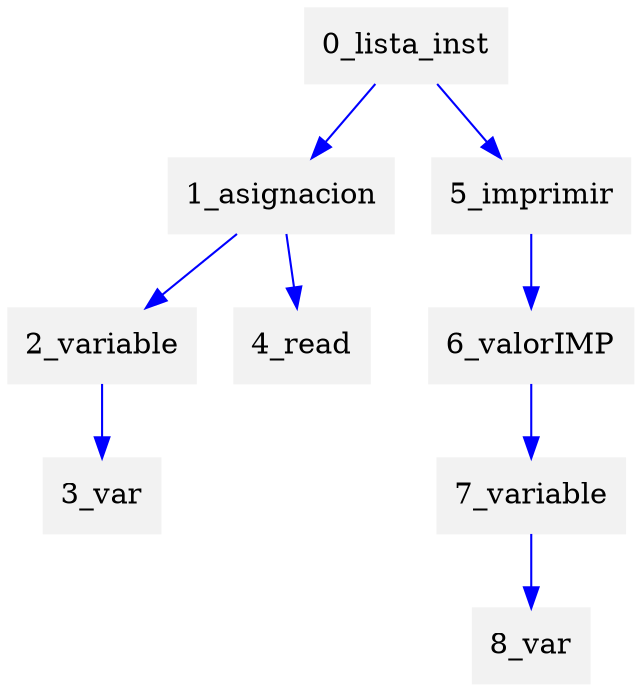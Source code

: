 digraph G {node[shape=box, style=filled, color=Gray95]; edge[color=blue];rankdir=UD 

"0_lista_inst"->"1_asignacion"
"1_asignacion"->"2_variable"
"2_variable"->"3_var"


"1_asignacion"->"4_read"


"0_lista_inst"->"5_imprimir"
"5_imprimir"->"6_valorIMP"
"6_valorIMP"->"7_variable"
"7_variable"->"8_var"





}